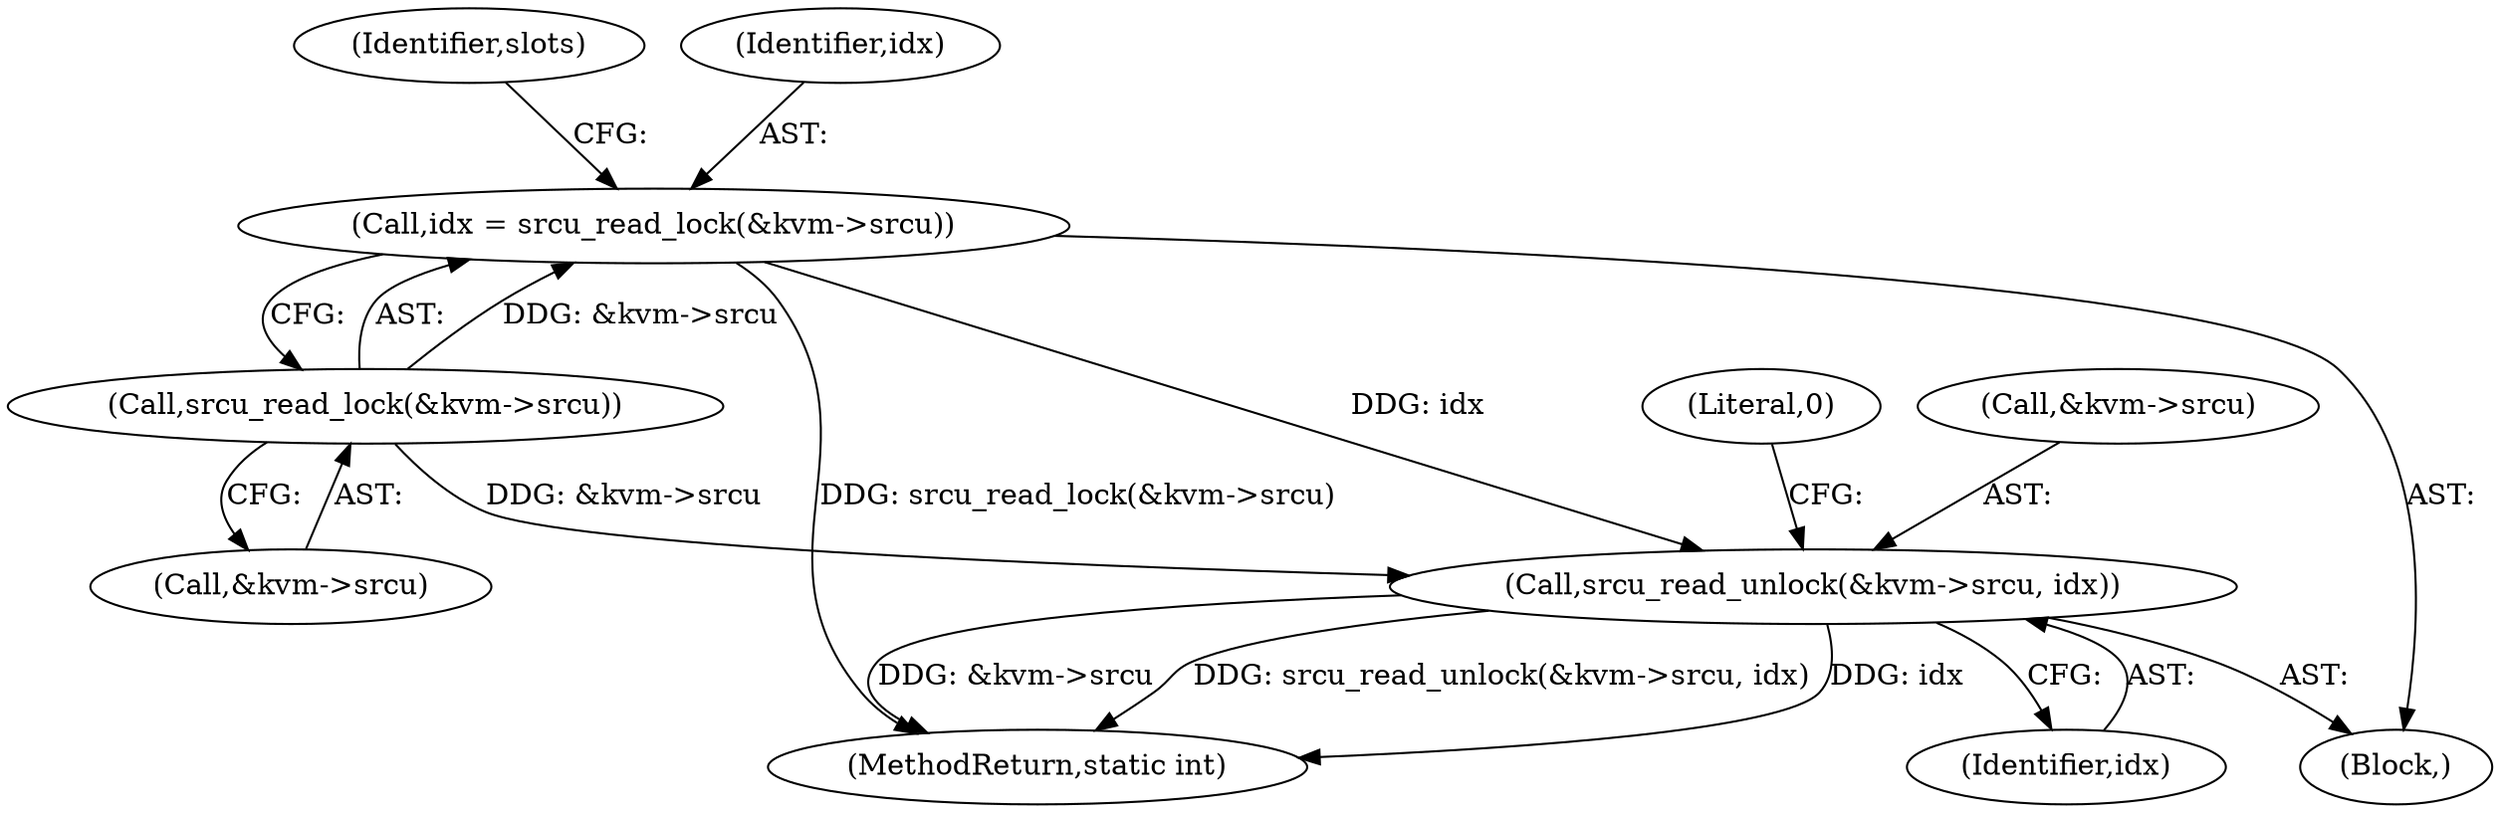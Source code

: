 digraph "0_linux_09ca8e1173bcb12e2a449698c9ae3b86a8a10195@API" {
"1000120" [label="(Call,srcu_read_unlock(&kvm->srcu, idx))"];
"1000108" [label="(Call,srcu_read_lock(&kvm->srcu))"];
"1000106" [label="(Call,idx = srcu_read_lock(&kvm->srcu))"];
"1000102" [label="(Block,)"];
"1000109" [label="(Call,&kvm->srcu)"];
"1000106" [label="(Call,idx = srcu_read_lock(&kvm->srcu))"];
"1000127" [label="(Literal,0)"];
"1000120" [label="(Call,srcu_read_unlock(&kvm->srcu, idx))"];
"1000125" [label="(Identifier,idx)"];
"1000121" [label="(Call,&kvm->srcu)"];
"1000128" [label="(MethodReturn,static int)"];
"1000108" [label="(Call,srcu_read_lock(&kvm->srcu))"];
"1000114" [label="(Identifier,slots)"];
"1000107" [label="(Identifier,idx)"];
"1000120" -> "1000102"  [label="AST: "];
"1000120" -> "1000125"  [label="CFG: "];
"1000121" -> "1000120"  [label="AST: "];
"1000125" -> "1000120"  [label="AST: "];
"1000127" -> "1000120"  [label="CFG: "];
"1000120" -> "1000128"  [label="DDG: idx"];
"1000120" -> "1000128"  [label="DDG: &kvm->srcu"];
"1000120" -> "1000128"  [label="DDG: srcu_read_unlock(&kvm->srcu, idx)"];
"1000108" -> "1000120"  [label="DDG: &kvm->srcu"];
"1000106" -> "1000120"  [label="DDG: idx"];
"1000108" -> "1000106"  [label="AST: "];
"1000108" -> "1000109"  [label="CFG: "];
"1000109" -> "1000108"  [label="AST: "];
"1000106" -> "1000108"  [label="CFG: "];
"1000108" -> "1000106"  [label="DDG: &kvm->srcu"];
"1000106" -> "1000102"  [label="AST: "];
"1000107" -> "1000106"  [label="AST: "];
"1000114" -> "1000106"  [label="CFG: "];
"1000106" -> "1000128"  [label="DDG: srcu_read_lock(&kvm->srcu)"];
}
